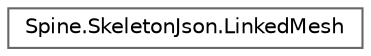 digraph "类继承关系图"
{
 // LATEX_PDF_SIZE
  bgcolor="transparent";
  edge [fontname=Helvetica,fontsize=10,labelfontname=Helvetica,labelfontsize=10];
  node [fontname=Helvetica,fontsize=10,shape=box,height=0.2,width=0.4];
  rankdir="LR";
  Node0 [id="Node000000",label="Spine.SkeletonJson.LinkedMesh",height=0.2,width=0.4,color="grey40", fillcolor="white", style="filled",URL="$class_spine_1_1_skeleton_json_1_1_linked_mesh.html",tooltip=" "];
}
